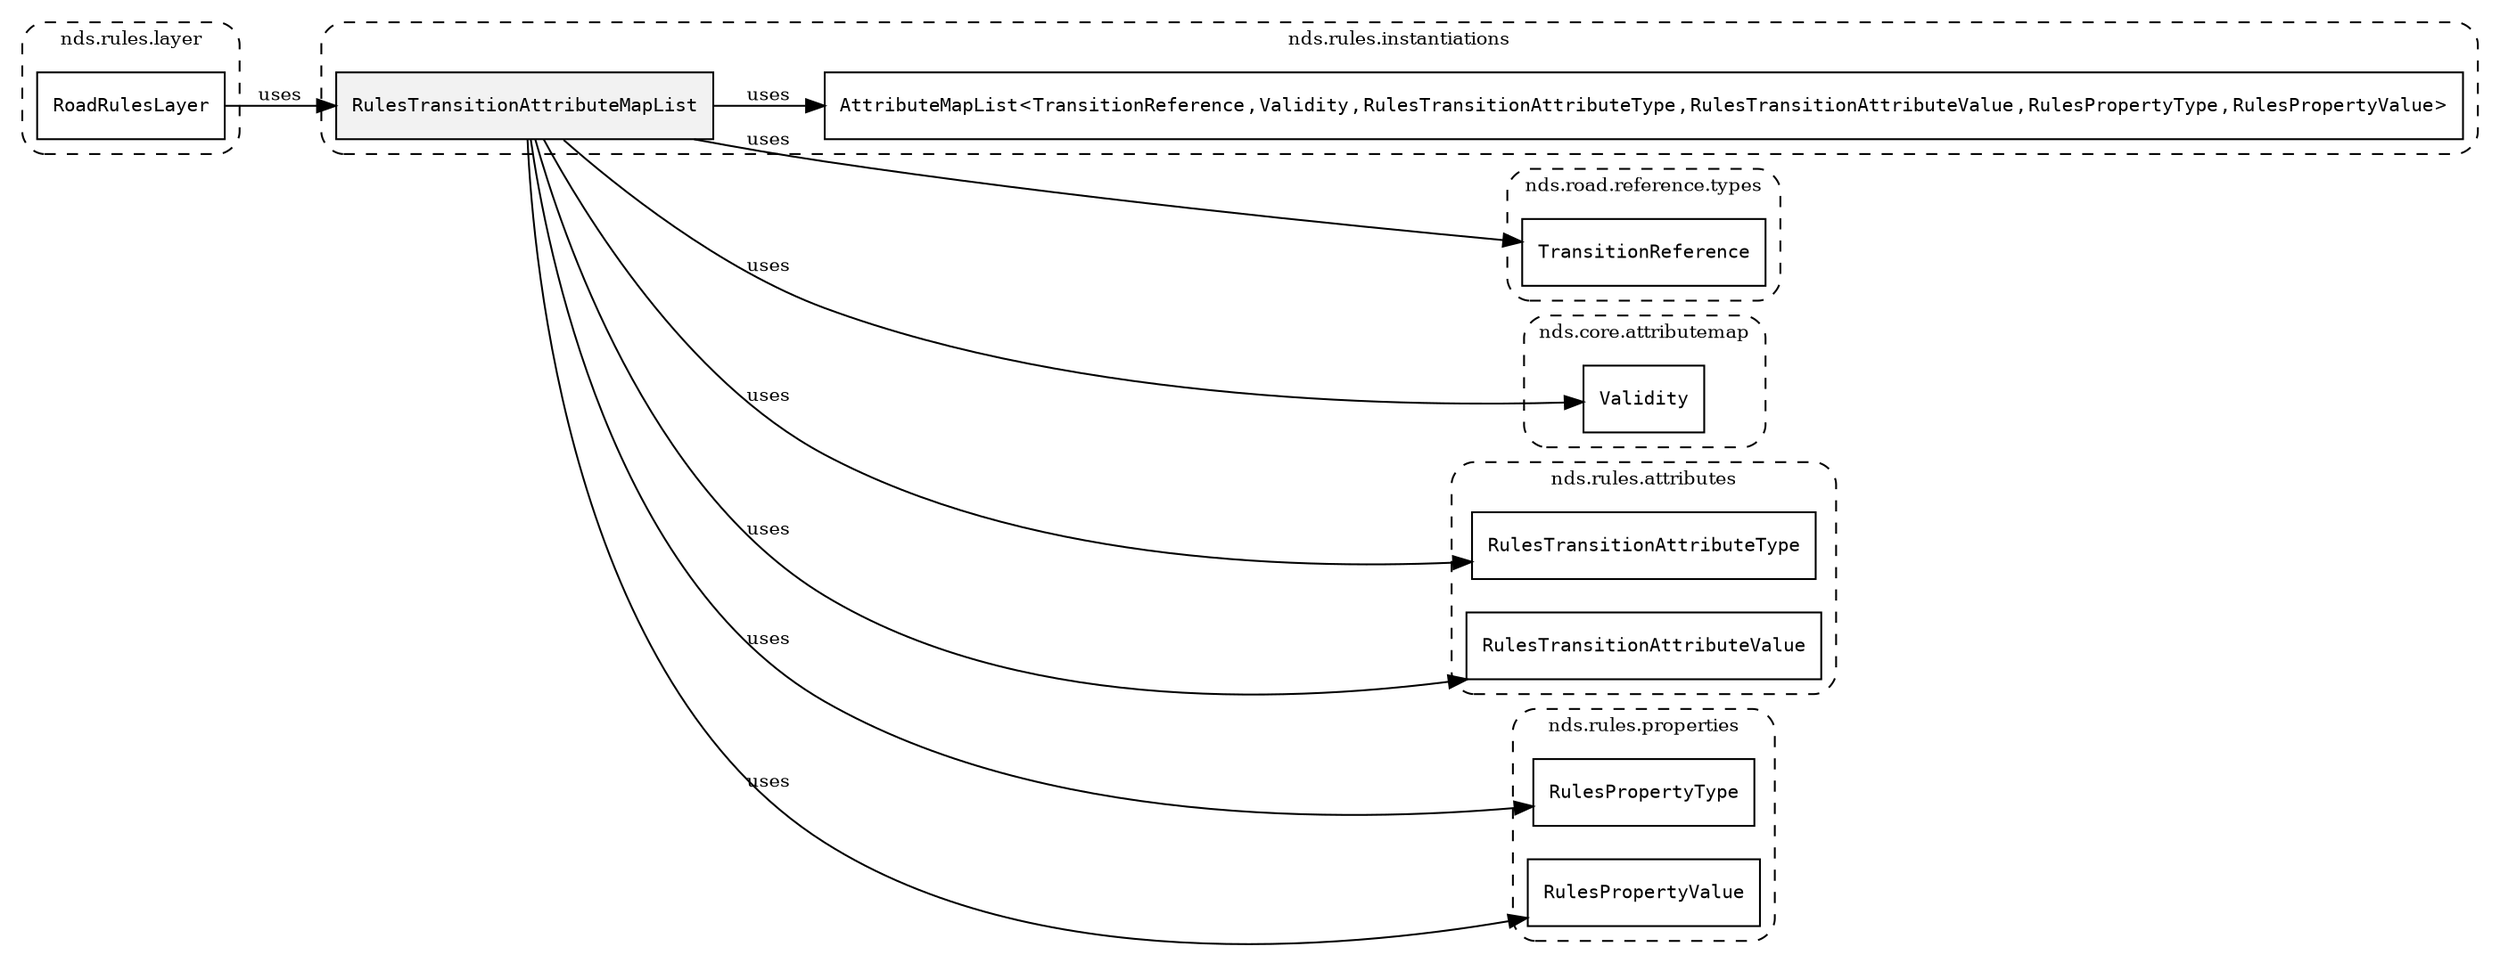 /**
 * This dot file creates symbol collaboration diagram for RulesTransitionAttributeMapList.
 */
digraph ZSERIO
{
    node [shape=box, fontsize=10];
    rankdir="LR";
    fontsize=10;
    tooltip="RulesTransitionAttributeMapList collaboration diagram";

    subgraph "cluster_nds.rules.instantiations"
    {
        style="dashed, rounded";
        label="nds.rules.instantiations";
        tooltip="Package nds.rules.instantiations";
        href="../../../content/packages/nds.rules.instantiations.html#Package-nds-rules-instantiations";
        target="_parent";

        "RulesTransitionAttributeMapList" [style="filled", fillcolor="#0000000D", target="_parent", label=<<font face="monospace"><table align="center" border="0" cellspacing="0" cellpadding="0"><tr><td href="../../../content/packages/nds.rules.instantiations.html#InstantiateType-RulesTransitionAttributeMapList" title="InstantiateType defined in nds.rules.instantiations">RulesTransitionAttributeMapList</td></tr></table></font>>];
        "AttributeMapList&lt;TransitionReference,Validity,RulesTransitionAttributeType,RulesTransitionAttributeValue,RulesPropertyType,RulesPropertyValue&gt;" [target="_parent", label=<<font face="monospace"><table align="center" border="0" cellspacing="0" cellpadding="0"><tr><td href="../../../content/packages/nds.core.attributemap.html#Structure-AttributeMapList" title="Structure defined in nds.core.attributemap">AttributeMapList</td><td>&lt;</td><td><table align="center" border="0" cellspacing="0" cellpadding="0"><tr><td href="../../../content/packages/nds.road.reference.types.html#Structure-TransitionReference" title="Structure defined in nds.road.reference.types">TransitionReference</td></tr></table></td><td>,</td><td><table align="center" border="0" cellspacing="0" cellpadding="0"><tr><td href="../../../content/packages/nds.core.attributemap.html#Structure-Validity" title="Structure defined in nds.core.attributemap">Validity</td></tr></table></td><td>,</td><td><table align="center" border="0" cellspacing="0" cellpadding="0"><tr><td href="../../../content/packages/nds.rules.attributes.html#Enum-RulesTransitionAttributeType" title="Enum defined in nds.rules.attributes">RulesTransitionAttributeType</td></tr></table></td><td>,</td><td><table align="center" border="0" cellspacing="0" cellpadding="0"><tr><td href="../../../content/packages/nds.rules.attributes.html#Choice-RulesTransitionAttributeValue" title="Choice defined in nds.rules.attributes">RulesTransitionAttributeValue</td></tr></table></td><td>,</td><td><table align="center" border="0" cellspacing="0" cellpadding="0"><tr><td href="../../../content/packages/nds.rules.properties.html#Structure-RulesPropertyType" title="Structure defined in nds.rules.properties">RulesPropertyType</td></tr></table></td><td>,</td><td><table align="center" border="0" cellspacing="0" cellpadding="0"><tr><td href="../../../content/packages/nds.rules.properties.html#Structure-RulesPropertyValue" title="Structure defined in nds.rules.properties">RulesPropertyValue</td></tr></table></td><td>&gt;</td></tr></table></font>>];
    }

    subgraph "cluster_nds.road.reference.types"
    {
        style="dashed, rounded";
        label="nds.road.reference.types";
        tooltip="Package nds.road.reference.types";
        href="../../../content/packages/nds.road.reference.types.html#Package-nds-road-reference-types";
        target="_parent";

        "TransitionReference" [target="_parent", label=<<font face="monospace"><table align="center" border="0" cellspacing="0" cellpadding="0"><tr><td href="../../../content/packages/nds.road.reference.types.html#Structure-TransitionReference" title="Structure defined in nds.road.reference.types">TransitionReference</td></tr></table></font>>];
    }

    subgraph "cluster_nds.core.attributemap"
    {
        style="dashed, rounded";
        label="nds.core.attributemap";
        tooltip="Package nds.core.attributemap";
        href="../../../content/packages/nds.core.attributemap.html#Package-nds-core-attributemap";
        target="_parent";

        "Validity" [target="_parent", label=<<font face="monospace"><table align="center" border="0" cellspacing="0" cellpadding="0"><tr><td href="../../../content/packages/nds.core.attributemap.html#Structure-Validity" title="Structure defined in nds.core.attributemap">Validity</td></tr></table></font>>];
    }

    subgraph "cluster_nds.rules.attributes"
    {
        style="dashed, rounded";
        label="nds.rules.attributes";
        tooltip="Package nds.rules.attributes";
        href="../../../content/packages/nds.rules.attributes.html#Package-nds-rules-attributes";
        target="_parent";

        "RulesTransitionAttributeType" [target="_parent", label=<<font face="monospace"><table align="center" border="0" cellspacing="0" cellpadding="0"><tr><td href="../../../content/packages/nds.rules.attributes.html#Enum-RulesTransitionAttributeType" title="Enum defined in nds.rules.attributes">RulesTransitionAttributeType</td></tr></table></font>>];
        "RulesTransitionAttributeValue" [target="_parent", label=<<font face="monospace"><table align="center" border="0" cellspacing="0" cellpadding="0"><tr><td href="../../../content/packages/nds.rules.attributes.html#Choice-RulesTransitionAttributeValue" title="Choice defined in nds.rules.attributes">RulesTransitionAttributeValue</td></tr></table></font>>];
    }

    subgraph "cluster_nds.rules.properties"
    {
        style="dashed, rounded";
        label="nds.rules.properties";
        tooltip="Package nds.rules.properties";
        href="../../../content/packages/nds.rules.properties.html#Package-nds-rules-properties";
        target="_parent";

        "RulesPropertyType" [target="_parent", label=<<font face="monospace"><table align="center" border="0" cellspacing="0" cellpadding="0"><tr><td href="../../../content/packages/nds.rules.properties.html#Structure-RulesPropertyType" title="Structure defined in nds.rules.properties">RulesPropertyType</td></tr></table></font>>];
        "RulesPropertyValue" [target="_parent", label=<<font face="monospace"><table align="center" border="0" cellspacing="0" cellpadding="0"><tr><td href="../../../content/packages/nds.rules.properties.html#Structure-RulesPropertyValue" title="Structure defined in nds.rules.properties">RulesPropertyValue</td></tr></table></font>>];
    }

    subgraph "cluster_nds.rules.layer"
    {
        style="dashed, rounded";
        label="nds.rules.layer";
        tooltip="Package nds.rules.layer";
        href="../../../content/packages/nds.rules.layer.html#Package-nds-rules-layer";
        target="_parent";

        "RoadRulesLayer" [target="_parent", label=<<font face="monospace"><table align="center" border="0" cellspacing="0" cellpadding="0"><tr><td href="../../../content/packages/nds.rules.layer.html#Structure-RoadRulesLayer" title="Structure defined in nds.rules.layer">RoadRulesLayer</td></tr></table></font>>];
    }

    "RulesTransitionAttributeMapList" -> "AttributeMapList&lt;TransitionReference,Validity,RulesTransitionAttributeType,RulesTransitionAttributeValue,RulesPropertyType,RulesPropertyValue&gt;" [label="uses", fontsize=10];
    "RulesTransitionAttributeMapList" -> "TransitionReference" [label="uses", fontsize=10];
    "RulesTransitionAttributeMapList" -> "Validity" [label="uses", fontsize=10];
    "RulesTransitionAttributeMapList" -> "RulesTransitionAttributeType" [label="uses", fontsize=10];
    "RulesTransitionAttributeMapList" -> "RulesTransitionAttributeValue" [label="uses", fontsize=10];
    "RulesTransitionAttributeMapList" -> "RulesPropertyType" [label="uses", fontsize=10];
    "RulesTransitionAttributeMapList" -> "RulesPropertyValue" [label="uses", fontsize=10];
    "RoadRulesLayer" -> "RulesTransitionAttributeMapList" [label="uses", fontsize=10];
}

